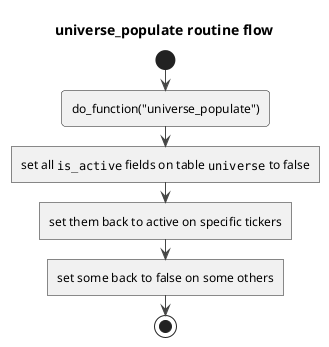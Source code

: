 @startuml universe_populate

title "universe_populate routine flow"

!theme vibrant

skinparam Shadowing false
skinparam DefaultFontName Ubuntu
skinparam ParticipantPadding 20
skinparam BoxPadding 10
skinparam ConditionEndStyle diamond

start

:do_function("universe_populate");

:set all ""is_active"" fields on table ""universe"" to false]

:set them back to active on specific tickers]

:set some back to false on some others]

stop

@enduml

